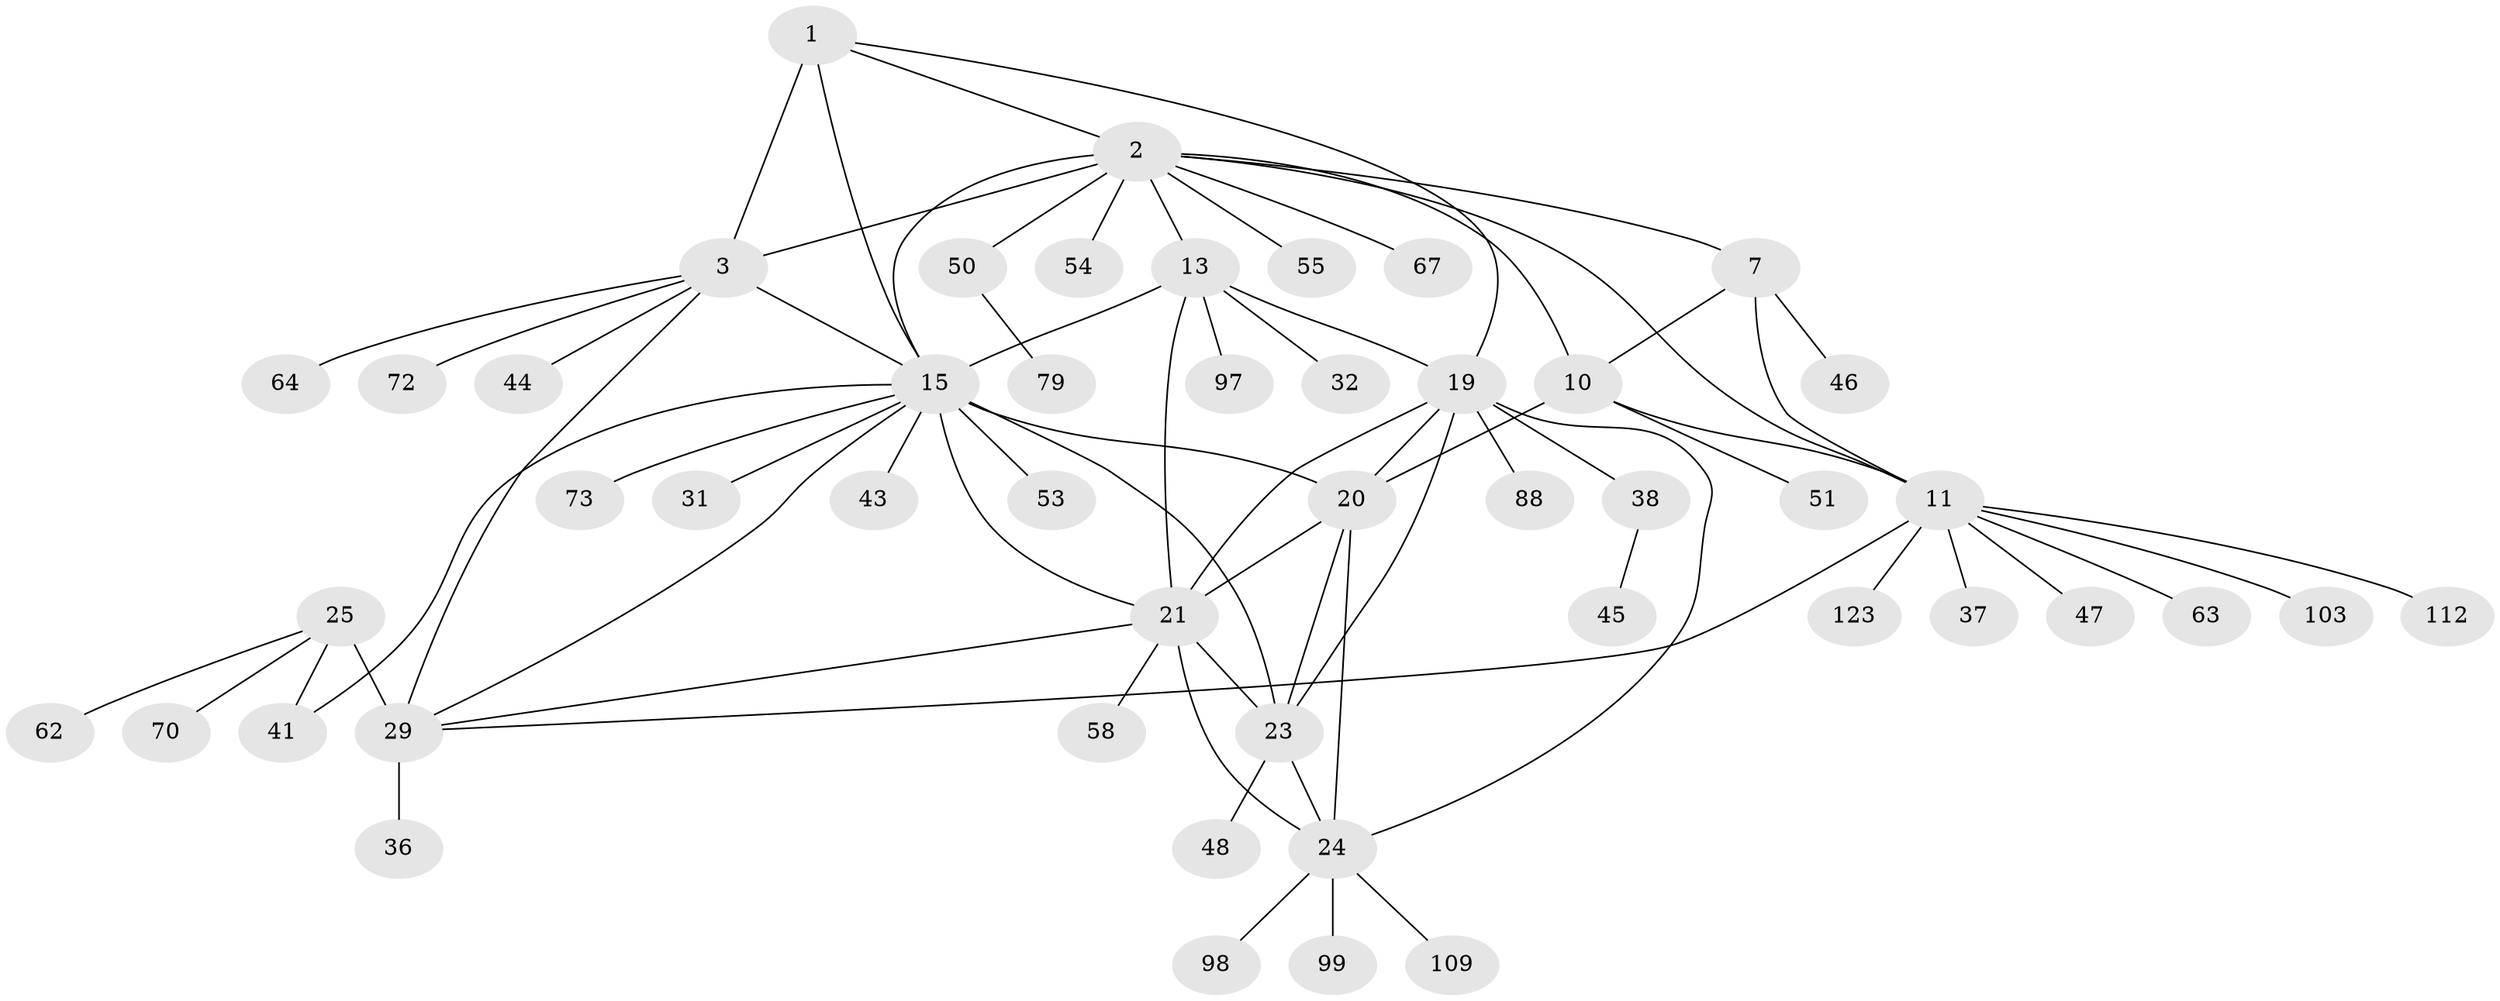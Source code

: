 // original degree distribution, {9: 0.07258064516129033, 7: 0.056451612903225805, 6: 0.04032258064516129, 8: 0.016129032258064516, 12: 0.008064516129032258, 15: 0.008064516129032258, 10: 0.008064516129032258, 5: 0.024193548387096774, 11: 0.016129032258064516, 2: 0.12096774193548387, 1: 0.5806451612903226, 3: 0.03225806451612903, 4: 0.016129032258064516}
// Generated by graph-tools (version 1.1) at 2025/19/03/04/25 18:19:46]
// undirected, 49 vertices, 71 edges
graph export_dot {
graph [start="1"]
  node [color=gray90,style=filled];
  1 [super="+74+110"];
  2 [super="+6"];
  3 [super="+104+4+34+57"];
  7 [super="+12+40"];
  10;
  11;
  13 [super="+16+14"];
  15 [super="+17+96+118+66+69+60+52"];
  19;
  20 [super="+42+68+117+33"];
  21 [super="+22+56+106"];
  23;
  24 [super="+49"];
  25 [super="+27+71+108+61+26+75"];
  29 [super="+80+83+82+30"];
  31 [super="+94"];
  32;
  36;
  37;
  38;
  41 [super="+102"];
  43 [super="+89"];
  44;
  45;
  46;
  47 [super="+81+93+101+59"];
  48 [super="+95+122"];
  50;
  51;
  53 [super="+84"];
  54;
  55;
  58 [super="+115+76"];
  62 [super="+86"];
  63;
  64;
  67;
  70;
  72;
  73;
  79;
  88;
  97;
  98;
  99;
  103;
  109;
  112;
  123;
  1 -- 2 [weight=2];
  1 -- 3 [weight=3];
  1 -- 19;
  1 -- 15;
  2 -- 3 [weight=6];
  2 -- 54;
  2 -- 15;
  2 -- 67;
  2 -- 7 [weight=4];
  2 -- 10 [weight=2];
  2 -- 11 [weight=2];
  2 -- 13;
  2 -- 50;
  2 -- 55;
  3 -- 29;
  3 -- 64;
  3 -- 72;
  3 -- 44;
  3 -- 15;
  7 -- 10 [weight=2];
  7 -- 11 [weight=2];
  7 -- 46;
  10 -- 11;
  10 -- 20;
  10 -- 51;
  11 -- 37;
  11 -- 47;
  11 -- 63;
  11 -- 103;
  11 -- 112;
  11 -- 123;
  11 -- 29;
  13 -- 15 [weight=8];
  13 -- 97;
  13 -- 21;
  13 -- 32;
  13 -- 19;
  15 -- 31;
  15 -- 43;
  15 -- 73;
  15 -- 53;
  15 -- 41;
  15 -- 20;
  15 -- 23;
  15 -- 21;
  15 -- 29;
  19 -- 20;
  19 -- 21 [weight=2];
  19 -- 23;
  19 -- 24;
  19 -- 38;
  19 -- 88;
  20 -- 21 [weight=2];
  20 -- 23;
  20 -- 24;
  21 -- 23 [weight=2];
  21 -- 24 [weight=2];
  21 -- 29;
  21 -- 58;
  23 -- 24;
  23 -- 48;
  24 -- 98;
  24 -- 99;
  24 -- 109;
  25 -- 29 [weight=8];
  25 -- 62;
  25 -- 70;
  25 -- 41;
  29 -- 36;
  38 -- 45;
  50 -- 79;
}
